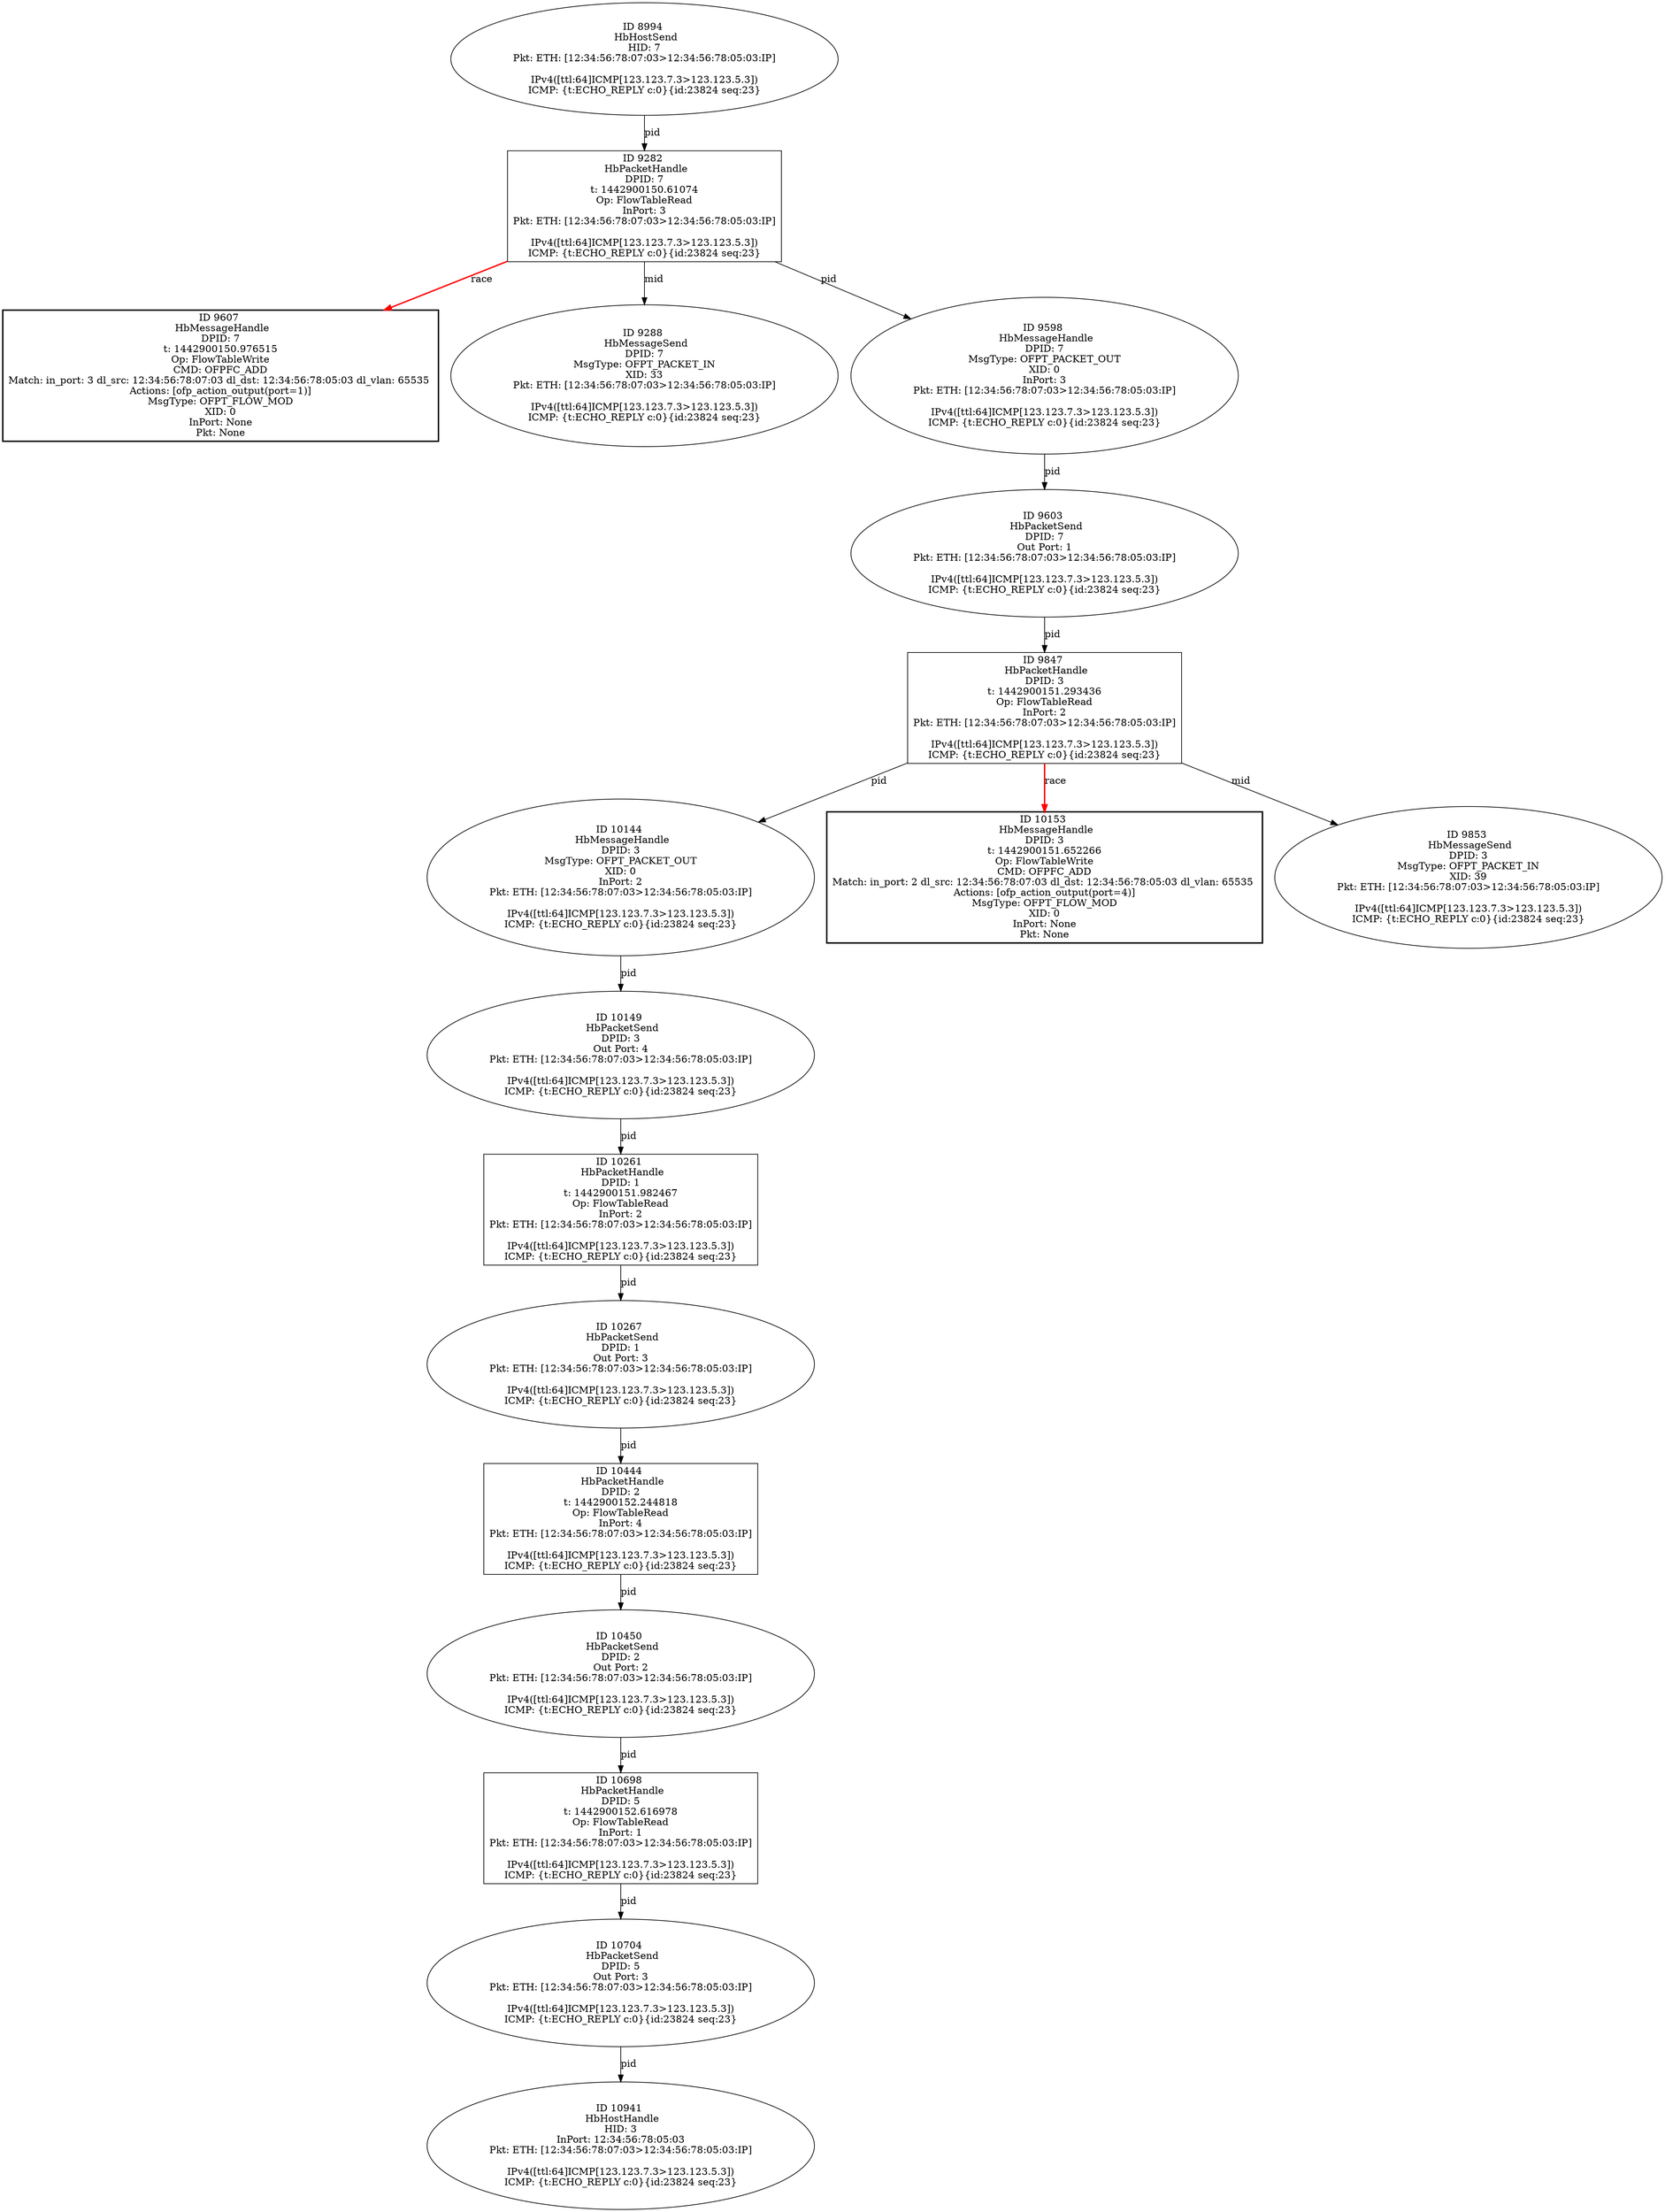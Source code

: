 strict digraph G {
10144 [shape=oval, event=<hb_events.HbMessageHandle object at 0x109ea2890>, label="ID 10144 
 HbMessageHandle
DPID: 3
MsgType: OFPT_PACKET_OUT
XID: 0
InPort: 2
Pkt: ETH: [12:34:56:78:07:03>12:34:56:78:05:03:IP]

IPv4([ttl:64]ICMP[123.123.7.3>123.123.5.3])
ICMP: {t:ECHO_REPLY c:0}{id:23824 seq:23}"];
8994 [shape=oval, event=<hb_events.HbHostSend object at 0x109bb7090>, label="ID 8994 
 HbHostSend
HID: 7
Pkt: ETH: [12:34:56:78:07:03>12:34:56:78:05:03:IP]

IPv4([ttl:64]ICMP[123.123.7.3>123.123.5.3])
ICMP: {t:ECHO_REPLY c:0}{id:23824 seq:23}"];
9603 [shape=oval, event=<hb_events.HbPacketSend object at 0x109d07dd0>, label="ID 9603 
 HbPacketSend
DPID: 7
Out Port: 1
Pkt: ETH: [12:34:56:78:07:03>12:34:56:78:05:03:IP]

IPv4([ttl:64]ICMP[123.123.7.3>123.123.5.3])
ICMP: {t:ECHO_REPLY c:0}{id:23824 seq:23}"];
10149 [shape=oval, event=<hb_events.HbPacketSend object at 0x109ebd9d0>, label="ID 10149 
 HbPacketSend
DPID: 3
Out Port: 4
Pkt: ETH: [12:34:56:78:07:03>12:34:56:78:05:03:IP]

IPv4([ttl:64]ICMP[123.123.7.3>123.123.5.3])
ICMP: {t:ECHO_REPLY c:0}{id:23824 seq:23}"];
9607 [shape=box, style=bold, event=<hb_events.HbMessageHandle object at 0x109cf4f90>, label="ID 9607 
 HbMessageHandle
DPID: 7
t: 1442900150.976515
Op: FlowTableWrite
CMD: OFPFC_ADD
Match: in_port: 3 dl_src: 12:34:56:78:07:03 dl_dst: 12:34:56:78:05:03 dl_vlan: 65535 
Actions: [ofp_action_output(port=1)]
MsgType: OFPT_FLOW_MOD
XID: 0
InPort: None
Pkt: None"];
9288 [shape=oval, event=<hb_events.HbMessageSend object at 0x109c4e790>, label="ID 9288 
 HbMessageSend
DPID: 7
MsgType: OFPT_PACKET_IN
XID: 33
Pkt: ETH: [12:34:56:78:07:03>12:34:56:78:05:03:IP]

IPv4([ttl:64]ICMP[123.123.7.3>123.123.5.3])
ICMP: {t:ECHO_REPLY c:0}{id:23824 seq:23}"];
10153 [shape=box, style=bold, event=<hb_events.HbMessageHandle object at 0x109eca310>, label="ID 10153 
 HbMessageHandle
DPID: 3
t: 1442900151.652266
Op: FlowTableWrite
CMD: OFPFC_ADD
Match: in_port: 2 dl_src: 12:34:56:78:07:03 dl_dst: 12:34:56:78:05:03 dl_vlan: 65535 
Actions: [ofp_action_output(port=4)]
MsgType: OFPT_FLOW_MOD
XID: 0
InPort: None
Pkt: None"];
10698 [shape=box, event=<hb_events.HbPacketHandle object at 0x10a0bcf10>, label="ID 10698 
 HbPacketHandle
DPID: 5
t: 1442900152.616978
Op: FlowTableRead
InPort: 1
Pkt: ETH: [12:34:56:78:07:03>12:34:56:78:05:03:IP]

IPv4([ttl:64]ICMP[123.123.7.3>123.123.5.3])
ICMP: {t:ECHO_REPLY c:0}{id:23824 seq:23}"];
10444 [shape=box, event=<hb_events.HbPacketHandle object at 0x109fb4750>, label="ID 10444 
 HbPacketHandle
DPID: 2
t: 1442900152.244818
Op: FlowTableRead
InPort: 4
Pkt: ETH: [12:34:56:78:07:03>12:34:56:78:05:03:IP]

IPv4([ttl:64]ICMP[123.123.7.3>123.123.5.3])
ICMP: {t:ECHO_REPLY c:0}{id:23824 seq:23}"];
9282 [shape=box, event=<hb_events.HbPacketHandle object at 0x109c47510>, label="ID 9282 
 HbPacketHandle
DPID: 7
t: 1442900150.61074
Op: FlowTableRead
InPort: 3
Pkt: ETH: [12:34:56:78:07:03>12:34:56:78:05:03:IP]

IPv4([ttl:64]ICMP[123.123.7.3>123.123.5.3])
ICMP: {t:ECHO_REPLY c:0}{id:23824 seq:23}"];
9853 [shape=oval, event=<hb_events.HbMessageSend object at 0x109de47d0>, label="ID 9853 
 HbMessageSend
DPID: 3
MsgType: OFPT_PACKET_IN
XID: 39
Pkt: ETH: [12:34:56:78:07:03>12:34:56:78:05:03:IP]

IPv4([ttl:64]ICMP[123.123.7.3>123.123.5.3])
ICMP: {t:ECHO_REPLY c:0}{id:23824 seq:23}"];
10704 [shape=oval, event=<hb_events.HbPacketSend object at 0x10a0b6950>, label="ID 10704 
 HbPacketSend
DPID: 5
Out Port: 3
Pkt: ETH: [12:34:56:78:07:03>12:34:56:78:05:03:IP]

IPv4([ttl:64]ICMP[123.123.7.3>123.123.5.3])
ICMP: {t:ECHO_REPLY c:0}{id:23824 seq:23}"];
10450 [shape=oval, event=<hb_events.HbPacketSend object at 0x109fb49d0>, label="ID 10450 
 HbPacketSend
DPID: 2
Out Port: 2
Pkt: ETH: [12:34:56:78:07:03>12:34:56:78:05:03:IP]

IPv4([ttl:64]ICMP[123.123.7.3>123.123.5.3])
ICMP: {t:ECHO_REPLY c:0}{id:23824 seq:23}"];
10261 [shape=box, event=<hb_events.HbPacketHandle object at 0x109f1fad0>, label="ID 10261 
 HbPacketHandle
DPID: 1
t: 1442900151.982467
Op: FlowTableRead
InPort: 2
Pkt: ETH: [12:34:56:78:07:03>12:34:56:78:05:03:IP]

IPv4([ttl:64]ICMP[123.123.7.3>123.123.5.3])
ICMP: {t:ECHO_REPLY c:0}{id:23824 seq:23}"];
9847 [shape=box, event=<hb_events.HbPacketHandle object at 0x109ddee90>, label="ID 9847 
 HbPacketHandle
DPID: 3
t: 1442900151.293436
Op: FlowTableRead
InPort: 2
Pkt: ETH: [12:34:56:78:07:03>12:34:56:78:05:03:IP]

IPv4([ttl:64]ICMP[123.123.7.3>123.123.5.3])
ICMP: {t:ECHO_REPLY c:0}{id:23824 seq:23}"];
10267 [shape=oval, event=<hb_events.HbPacketSend object at 0x109f1fcd0>, label="ID 10267 
 HbPacketSend
DPID: 1
Out Port: 3
Pkt: ETH: [12:34:56:78:07:03>12:34:56:78:05:03:IP]

IPv4([ttl:64]ICMP[123.123.7.3>123.123.5.3])
ICMP: {t:ECHO_REPLY c:0}{id:23824 seq:23}"];
10941 [shape=oval, event=<hb_events.HbHostHandle object at 0x10a1b2ad0>, label="ID 10941 
 HbHostHandle
HID: 3
InPort: 12:34:56:78:05:03
Pkt: ETH: [12:34:56:78:07:03>12:34:56:78:05:03:IP]

IPv4([ttl:64]ICMP[123.123.7.3>123.123.5.3])
ICMP: {t:ECHO_REPLY c:0}{id:23824 seq:23}"];
9598 [shape=oval, event=<hb_events.HbMessageHandle object at 0x109d078d0>, label="ID 9598 
 HbMessageHandle
DPID: 7
MsgType: OFPT_PACKET_OUT
XID: 0
InPort: 3
Pkt: ETH: [12:34:56:78:07:03>12:34:56:78:05:03:IP]

IPv4([ttl:64]ICMP[123.123.7.3>123.123.5.3])
ICMP: {t:ECHO_REPLY c:0}{id:23824 seq:23}"];
10144 -> 10149  [rel=pid, label=pid];
8994 -> 9282  [rel=pid, label=pid];
9603 -> 9847  [rel=pid, label=pid];
10149 -> 10261  [rel=pid, label=pid];
10698 -> 10704  [rel=pid, label=pid];
10444 -> 10450  [rel=pid, label=pid];
9282 -> 9288  [rel=mid, label=mid];
9282 -> 9598  [rel=pid, label=pid];
9282 -> 9607  [harmful=True, color=red, style=bold, rel=race, label=race];
10704 -> 10941  [rel=pid, label=pid];
10450 -> 10698  [rel=pid, label=pid];
10261 -> 10267  [rel=pid, label=pid];
9847 -> 10144  [rel=pid, label=pid];
9847 -> 10153  [harmful=True, color=red, style=bold, rel=race, label=race];
9847 -> 9853  [rel=mid, label=mid];
10267 -> 10444  [rel=pid, label=pid];
9598 -> 9603  [rel=pid, label=pid];
}
